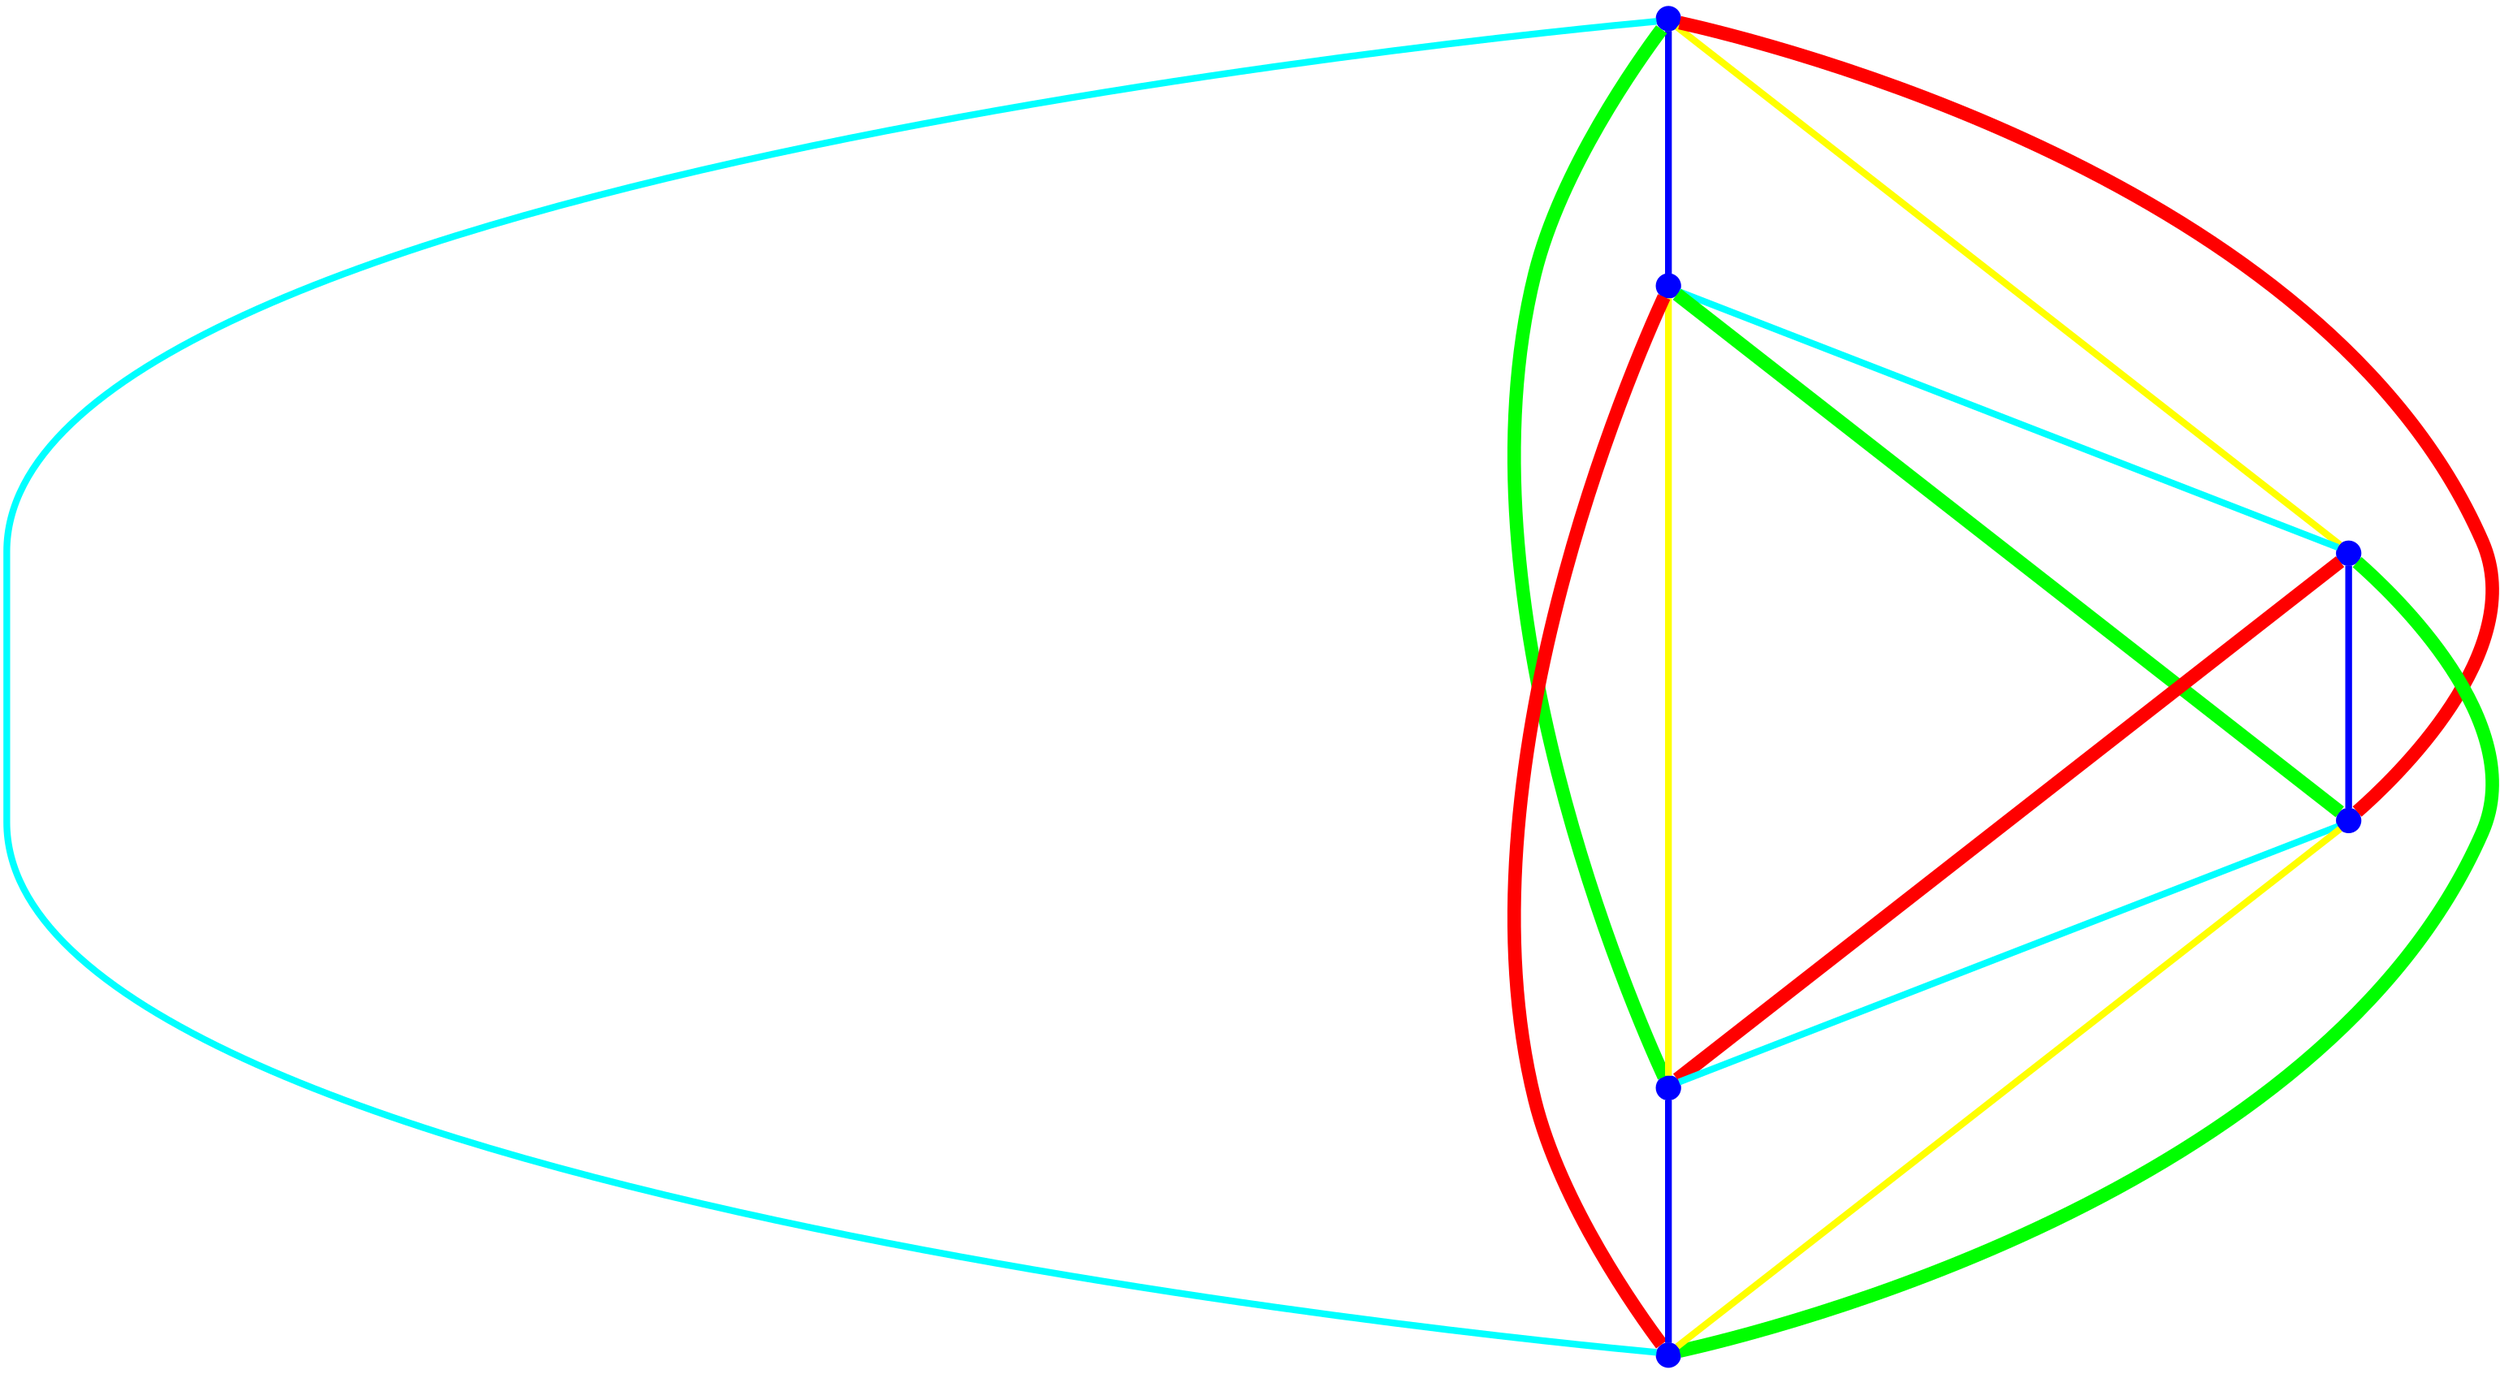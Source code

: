 graph {
ranksep=2
nodesep=2
node [label="" shape=circle style=filled fixedsize=true color=blue fillcolor=blue width=0.2];
"1" -- "2" [style="solid",penwidth="4",color="blue"];
"1" -- "3" [style="solid",penwidth="4",color="yellow"];
"1" -- "4" [style="solid",penwidth="8",color="red"];
"1" -- "5" [style="solid",penwidth="8",color="green"];
"1" -- "6" [style="solid",penwidth="4",color="cyan"];
"2" -- "3" [style="solid",penwidth="4",color="cyan"];
"2" -- "4" [style="solid",penwidth="8",color="green"];
"2" -- "5" [style="solid",penwidth="4",color="yellow"];
"2" -- "6" [style="solid",penwidth="8",color="red"];
"3" -- "4" [style="solid",penwidth="4",color="blue"];
"3" -- "5" [style="solid",penwidth="8",color="red"];
"3" -- "6" [style="solid",penwidth="8",color="green"];
"4" -- "5" [style="solid",penwidth="4",color="cyan"];
"4" -- "6" [style="solid",penwidth="4",color="yellow"];
"5" -- "6" [style="solid",penwidth="4",color="blue"];
}
